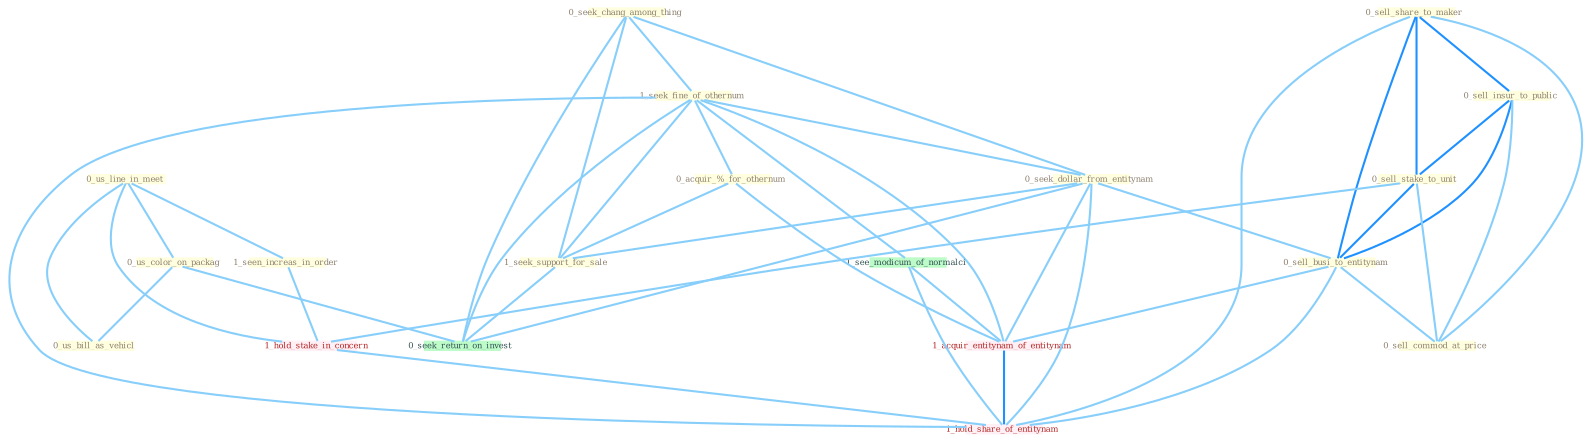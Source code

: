 Graph G{ 
    node
    [shape=polygon,style=filled,width=.5,height=.06,color="#BDFCC9",fixedsize=true,fontsize=4,
    fontcolor="#2f4f4f"];
    {node
    [color="#ffffe0", fontcolor="#8b7d6b"] "0_us_line_in_meet " "0_seek_chang_among_thing " "1_seek_fine_of_othernum " "0_us_color_on_packag " "0_sell_share_to_maker " "0_seek_dollar_from_entitynam " "0_acquir_%_for_othernum " "0_sell_insur_to_public " "0_sell_stake_to_unit " "0_sell_busi_to_entitynam " "1_seen_increas_in_order " "0_sell_commod_at_price " "1_seek_support_for_sale " "0_us_bill_as_vehicl "}
{node [color="#fff0f5", fontcolor="#b22222"] "1_hold_stake_in_concern " "1_acquir_entitynam_of_entitynam " "1_hold_share_of_entitynam "}
edge [color="#B0E2FF"];

	"0_us_line_in_meet " -- "0_us_color_on_packag " [w="1", color="#87cefa" ];
	"0_us_line_in_meet " -- "1_seen_increas_in_order " [w="1", color="#87cefa" ];
	"0_us_line_in_meet " -- "0_us_bill_as_vehicl " [w="1", color="#87cefa" ];
	"0_us_line_in_meet " -- "1_hold_stake_in_concern " [w="1", color="#87cefa" ];
	"0_seek_chang_among_thing " -- "1_seek_fine_of_othernum " [w="1", color="#87cefa" ];
	"0_seek_chang_among_thing " -- "0_seek_dollar_from_entitynam " [w="1", color="#87cefa" ];
	"0_seek_chang_among_thing " -- "1_seek_support_for_sale " [w="1", color="#87cefa" ];
	"0_seek_chang_among_thing " -- "0_seek_return_on_invest " [w="1", color="#87cefa" ];
	"1_seek_fine_of_othernum " -- "0_seek_dollar_from_entitynam " [w="1", color="#87cefa" ];
	"1_seek_fine_of_othernum " -- "0_acquir_%_for_othernum " [w="1", color="#87cefa" ];
	"1_seek_fine_of_othernum " -- "1_seek_support_for_sale " [w="1", color="#87cefa" ];
	"1_seek_fine_of_othernum " -- "0_seek_return_on_invest " [w="1", color="#87cefa" ];
	"1_seek_fine_of_othernum " -- "1_see_modicum_of_normalci " [w="1", color="#87cefa" ];
	"1_seek_fine_of_othernum " -- "1_acquir_entitynam_of_entitynam " [w="1", color="#87cefa" ];
	"1_seek_fine_of_othernum " -- "1_hold_share_of_entitynam " [w="1", color="#87cefa" ];
	"0_us_color_on_packag " -- "0_us_bill_as_vehicl " [w="1", color="#87cefa" ];
	"0_us_color_on_packag " -- "0_seek_return_on_invest " [w="1", color="#87cefa" ];
	"0_sell_share_to_maker " -- "0_sell_insur_to_public " [w="2", color="#1e90ff" , len=0.8];
	"0_sell_share_to_maker " -- "0_sell_stake_to_unit " [w="2", color="#1e90ff" , len=0.8];
	"0_sell_share_to_maker " -- "0_sell_busi_to_entitynam " [w="2", color="#1e90ff" , len=0.8];
	"0_sell_share_to_maker " -- "0_sell_commod_at_price " [w="1", color="#87cefa" ];
	"0_sell_share_to_maker " -- "1_hold_share_of_entitynam " [w="1", color="#87cefa" ];
	"0_seek_dollar_from_entitynam " -- "0_sell_busi_to_entitynam " [w="1", color="#87cefa" ];
	"0_seek_dollar_from_entitynam " -- "1_seek_support_for_sale " [w="1", color="#87cefa" ];
	"0_seek_dollar_from_entitynam " -- "0_seek_return_on_invest " [w="1", color="#87cefa" ];
	"0_seek_dollar_from_entitynam " -- "1_acquir_entitynam_of_entitynam " [w="1", color="#87cefa" ];
	"0_seek_dollar_from_entitynam " -- "1_hold_share_of_entitynam " [w="1", color="#87cefa" ];
	"0_acquir_%_for_othernum " -- "1_seek_support_for_sale " [w="1", color="#87cefa" ];
	"0_acquir_%_for_othernum " -- "1_acquir_entitynam_of_entitynam " [w="1", color="#87cefa" ];
	"0_sell_insur_to_public " -- "0_sell_stake_to_unit " [w="2", color="#1e90ff" , len=0.8];
	"0_sell_insur_to_public " -- "0_sell_busi_to_entitynam " [w="2", color="#1e90ff" , len=0.8];
	"0_sell_insur_to_public " -- "0_sell_commod_at_price " [w="1", color="#87cefa" ];
	"0_sell_stake_to_unit " -- "0_sell_busi_to_entitynam " [w="2", color="#1e90ff" , len=0.8];
	"0_sell_stake_to_unit " -- "0_sell_commod_at_price " [w="1", color="#87cefa" ];
	"0_sell_stake_to_unit " -- "1_hold_stake_in_concern " [w="1", color="#87cefa" ];
	"0_sell_busi_to_entitynam " -- "0_sell_commod_at_price " [w="1", color="#87cefa" ];
	"0_sell_busi_to_entitynam " -- "1_acquir_entitynam_of_entitynam " [w="1", color="#87cefa" ];
	"0_sell_busi_to_entitynam " -- "1_hold_share_of_entitynam " [w="1", color="#87cefa" ];
	"1_seen_increas_in_order " -- "1_hold_stake_in_concern " [w="1", color="#87cefa" ];
	"1_seek_support_for_sale " -- "0_seek_return_on_invest " [w="1", color="#87cefa" ];
	"1_hold_stake_in_concern " -- "1_hold_share_of_entitynam " [w="1", color="#87cefa" ];
	"1_see_modicum_of_normalci " -- "1_acquir_entitynam_of_entitynam " [w="1", color="#87cefa" ];
	"1_see_modicum_of_normalci " -- "1_hold_share_of_entitynam " [w="1", color="#87cefa" ];
	"1_acquir_entitynam_of_entitynam " -- "1_hold_share_of_entitynam " [w="2", color="#1e90ff" , len=0.8];
}